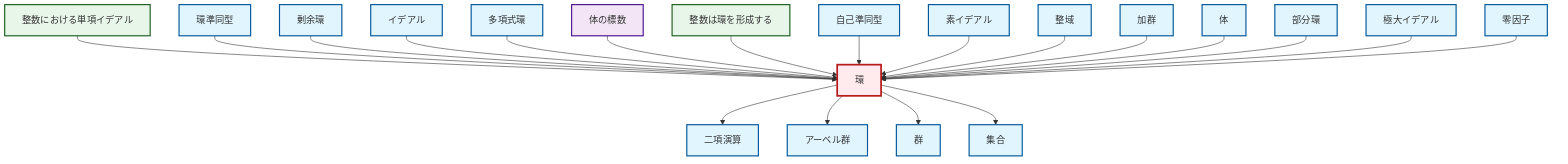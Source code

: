 graph TD
    classDef definition fill:#e1f5fe,stroke:#01579b,stroke-width:2px
    classDef theorem fill:#f3e5f5,stroke:#4a148c,stroke-width:2px
    classDef axiom fill:#fff3e0,stroke:#e65100,stroke-width:2px
    classDef example fill:#e8f5e9,stroke:#1b5e20,stroke-width:2px
    classDef current fill:#ffebee,stroke:#b71c1c,stroke-width:3px
    thm-field-characteristic["体の標数"]:::theorem
    def-ring["環"]:::definition
    def-set["集合"]:::definition
    def-binary-operation["二項演算"]:::definition
    def-ring-homomorphism["環準同型"]:::definition
    def-module["加群"]:::definition
    def-subring["部分環"]:::definition
    def-field["体"]:::definition
    def-quotient-ring["剰余環"]:::definition
    def-zero-divisor["零因子"]:::definition
    ex-integers-ring["整数は環を形成する"]:::example
    def-endomorphism["自己準同型"]:::definition
    def-integral-domain["整域"]:::definition
    def-abelian-group["アーベル群"]:::definition
    ex-principal-ideal["整数における単項イデアル"]:::example
    def-group["群"]:::definition
    def-prime-ideal["素イデアル"]:::definition
    def-ideal["イデアル"]:::definition
    def-maximal-ideal["極大イデアル"]:::definition
    def-polynomial-ring["多項式環"]:::definition
    ex-principal-ideal --> def-ring
    def-ring-homomorphism --> def-ring
    def-quotient-ring --> def-ring
    def-ideal --> def-ring
    def-ring --> def-binary-operation
    def-polynomial-ring --> def-ring
    thm-field-characteristic --> def-ring
    def-ring --> def-abelian-group
    def-ring --> def-group
    ex-integers-ring --> def-ring
    def-endomorphism --> def-ring
    def-ring --> def-set
    def-prime-ideal --> def-ring
    def-integral-domain --> def-ring
    def-module --> def-ring
    def-field --> def-ring
    def-subring --> def-ring
    def-maximal-ideal --> def-ring
    def-zero-divisor --> def-ring
    class def-ring current